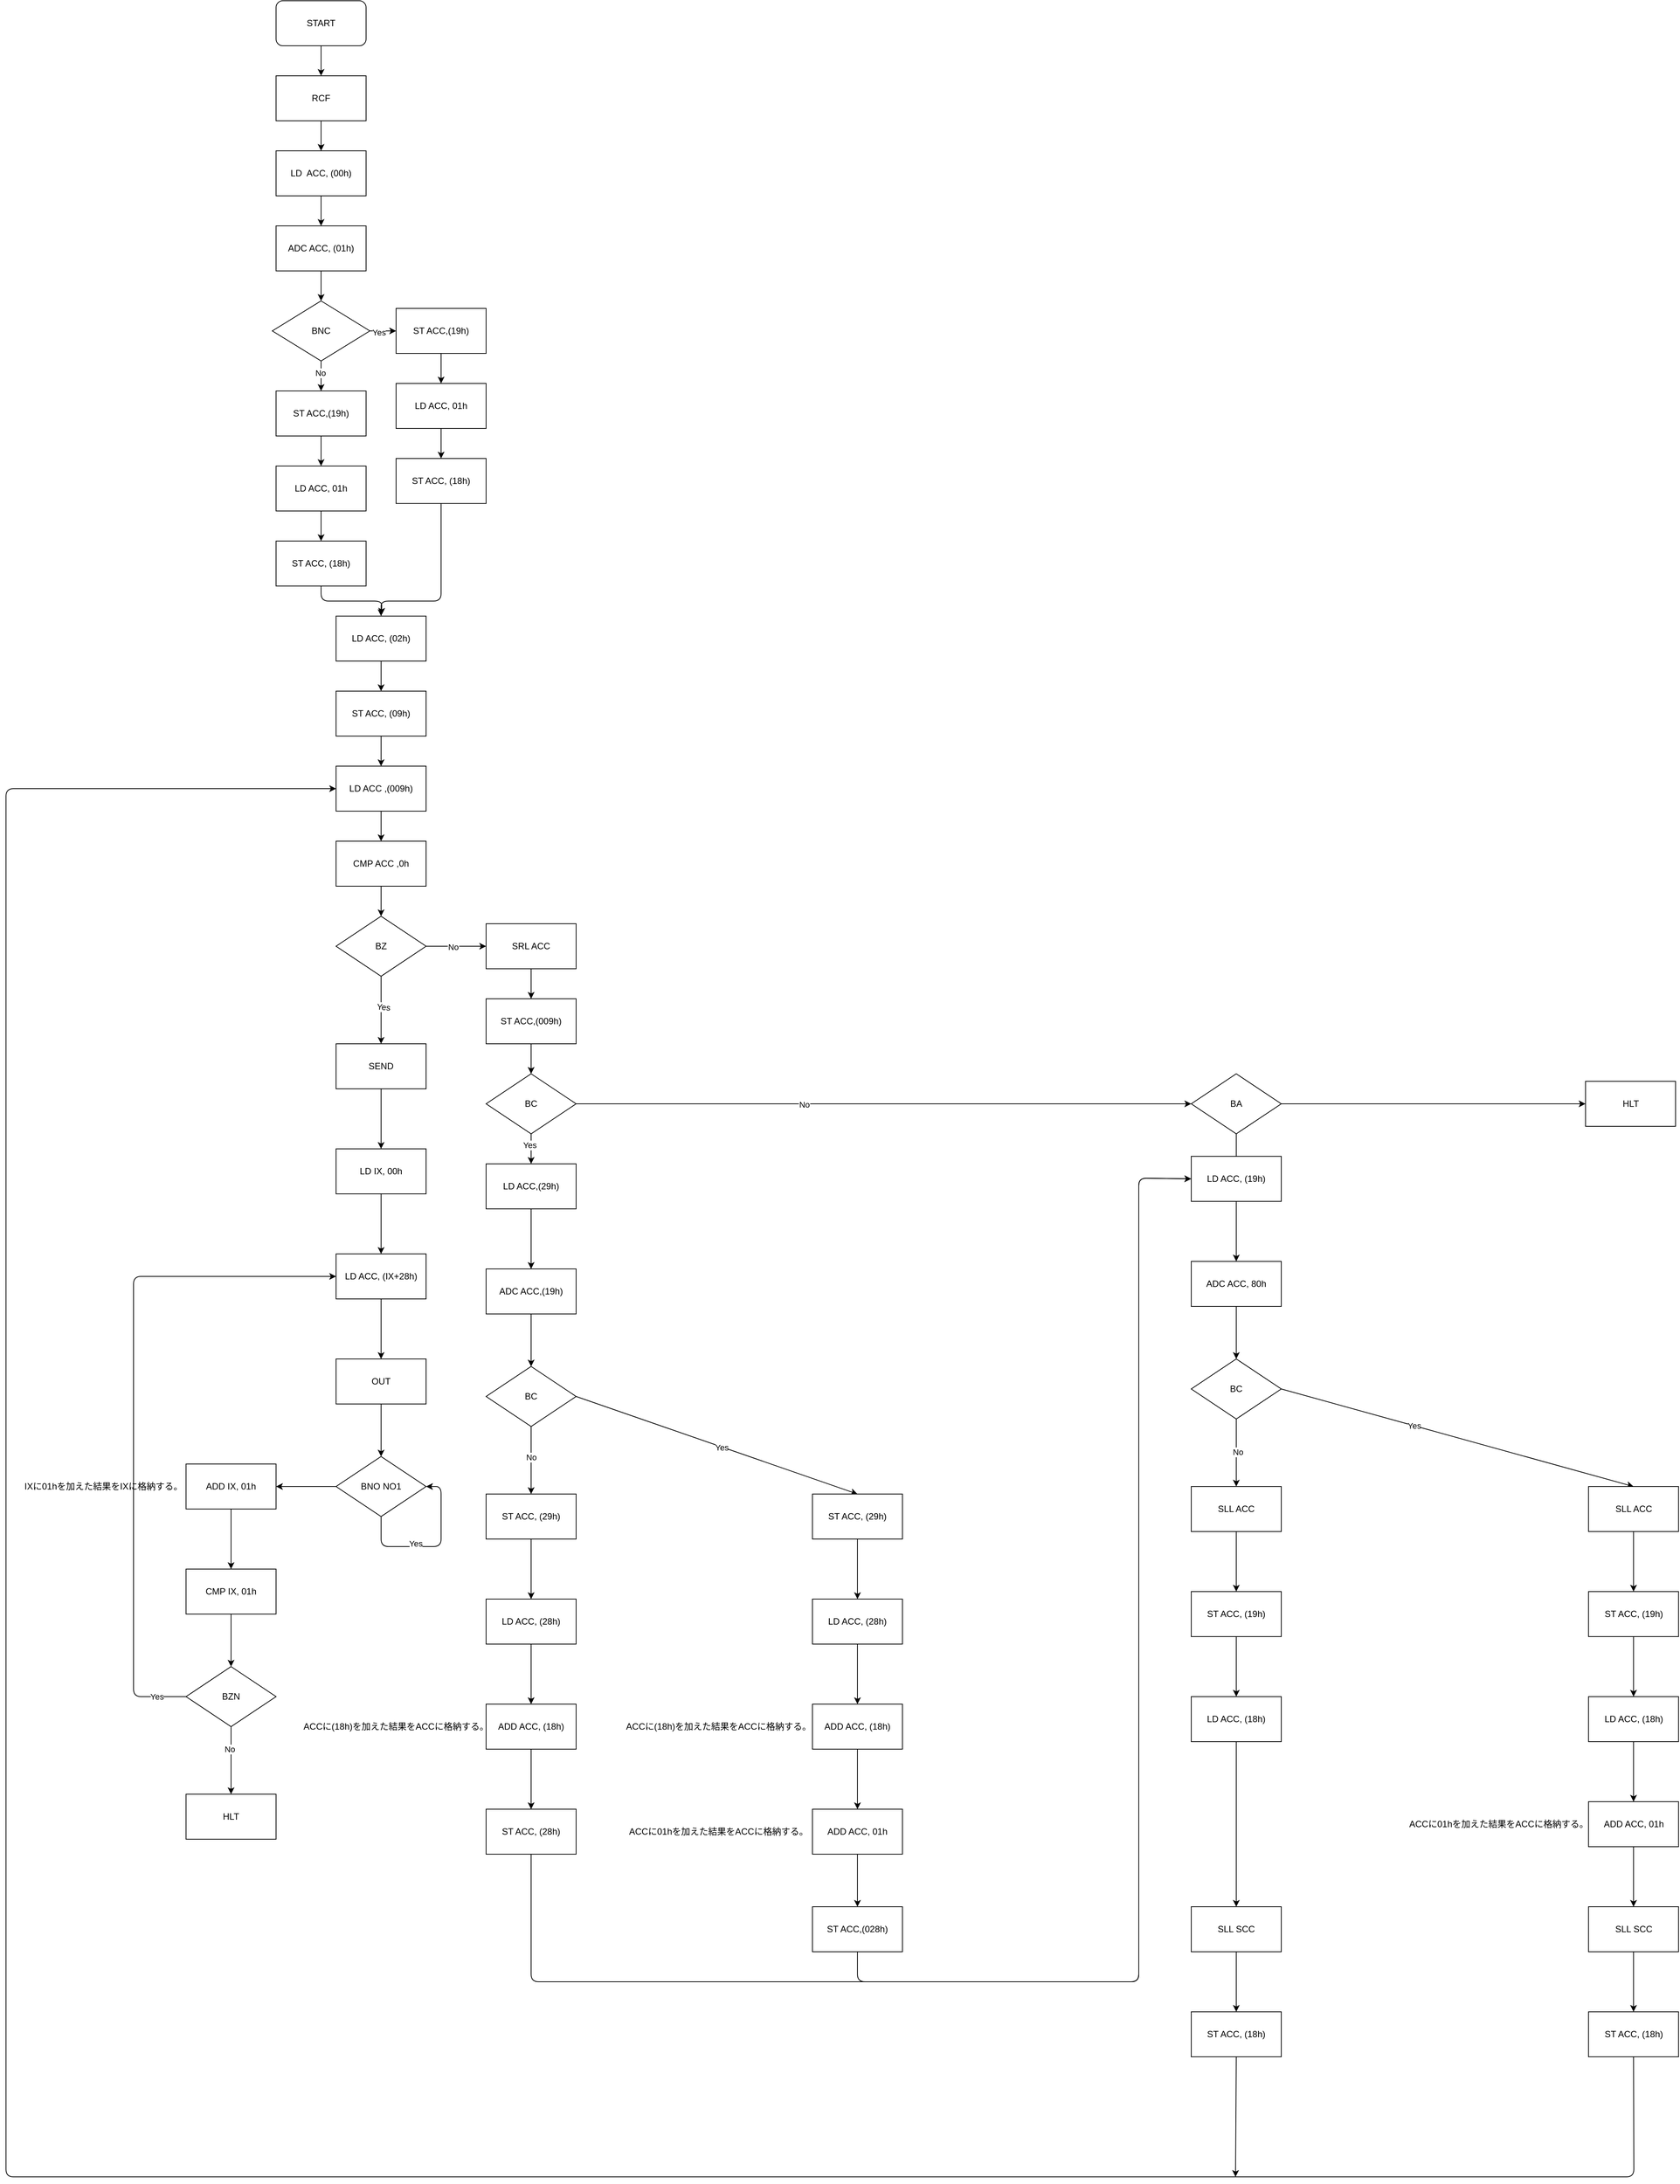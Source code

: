 <mxfile>
    <diagram id="BRDV5h4eRpOFiIWGtyze" name="Page-1">
        <mxGraphModel dx="2190" dy="1171" grid="1" gridSize="10" guides="1" tooltips="1" connect="1" arrows="1" fold="1" page="1" pageScale="1" pageWidth="850" pageHeight="1100" math="0" shadow="0">
            <root>
                <mxCell id="0"/>
                <mxCell id="1" parent="0"/>
                <mxCell id="2" value="" style="edgeStyle=none;html=1;" parent="1" source="3" target="5" edge="1">
                    <mxGeometry relative="1" as="geometry"/>
                </mxCell>
                <mxCell id="3" value="START" style="rounded=1;whiteSpace=wrap;html=1;" parent="1" vertex="1">
                    <mxGeometry x="340" y="100" width="120" height="60" as="geometry"/>
                </mxCell>
                <mxCell id="4" value="" style="edgeStyle=none;html=1;" parent="1" source="5" target="7" edge="1">
                    <mxGeometry relative="1" as="geometry"/>
                </mxCell>
                <mxCell id="5" value="&lt;div&gt;RCF&lt;/div&gt;" style="rounded=0;whiteSpace=wrap;html=1;" parent="1" vertex="1">
                    <mxGeometry x="340" y="200" width="120" height="60" as="geometry"/>
                </mxCell>
                <mxCell id="6" value="" style="edgeStyle=none;html=1;" parent="1" source="7" target="9" edge="1">
                    <mxGeometry relative="1" as="geometry"/>
                </mxCell>
                <mxCell id="7" value="LD&amp;nbsp; ACC, (00h)" style="rounded=0;whiteSpace=wrap;html=1;" parent="1" vertex="1">
                    <mxGeometry x="340" y="300" width="120" height="60" as="geometry"/>
                </mxCell>
                <mxCell id="8" value="" style="edgeStyle=none;html=1;" parent="1" source="9" target="14" edge="1">
                    <mxGeometry relative="1" as="geometry"/>
                </mxCell>
                <mxCell id="9" value="ADC ACC, (01h)" style="rounded=0;whiteSpace=wrap;html=1;" parent="1" vertex="1">
                    <mxGeometry x="340" y="400" width="120" height="60" as="geometry"/>
                </mxCell>
                <mxCell id="10" value="" style="edgeStyle=none;html=1;" parent="1" source="14" target="16" edge="1">
                    <mxGeometry relative="1" as="geometry"/>
                </mxCell>
                <mxCell id="11" value="No" style="edgeLabel;html=1;align=center;verticalAlign=middle;resizable=0;points=[];" parent="10" vertex="1" connectable="0">
                    <mxGeometry x="-0.207" y="-1" relative="1" as="geometry">
                        <mxPoint as="offset"/>
                    </mxGeometry>
                </mxCell>
                <mxCell id="12" value="" style="edgeStyle=none;html=1;" parent="1" source="14" target="18" edge="1">
                    <mxGeometry relative="1" as="geometry"/>
                </mxCell>
                <mxCell id="13" value="Yes" style="edgeLabel;html=1;align=center;verticalAlign=middle;resizable=0;points=[];" parent="12" vertex="1" connectable="0">
                    <mxGeometry x="-0.306" y="-2" relative="1" as="geometry">
                        <mxPoint as="offset"/>
                    </mxGeometry>
                </mxCell>
                <mxCell id="14" value="BNC" style="rhombus;whiteSpace=wrap;html=1;" parent="1" vertex="1">
                    <mxGeometry x="335" y="500" width="130" height="80" as="geometry"/>
                </mxCell>
                <mxCell id="15" value="" style="edgeStyle=none;html=1;" parent="1" source="16" target="20" edge="1">
                    <mxGeometry relative="1" as="geometry"/>
                </mxCell>
                <mxCell id="16" value="ST ACC,(19h)" style="rounded=0;whiteSpace=wrap;html=1;" parent="1" vertex="1">
                    <mxGeometry x="340" y="620" width="120" height="60" as="geometry"/>
                </mxCell>
                <mxCell id="17" value="" style="edgeStyle=none;html=1;" parent="1" source="18" target="24" edge="1">
                    <mxGeometry relative="1" as="geometry"/>
                </mxCell>
                <mxCell id="18" value="ST ACC,(19h)" style="rounded=0;whiteSpace=wrap;html=1;" parent="1" vertex="1">
                    <mxGeometry x="500" y="510" width="120" height="60" as="geometry"/>
                </mxCell>
                <mxCell id="19" value="" style="edgeStyle=none;html=1;" parent="1" source="20" target="22" edge="1">
                    <mxGeometry relative="1" as="geometry"/>
                </mxCell>
                <mxCell id="20" value="LD ACC, 01h" style="whiteSpace=wrap;html=1;rounded=0;" parent="1" vertex="1">
                    <mxGeometry x="340" y="720" width="120" height="60" as="geometry"/>
                </mxCell>
                <mxCell id="21" value="" style="edgeStyle=none;html=1;exitX=0.5;exitY=1;exitDx=0;exitDy=0;entryX=0.505;entryY=-0.031;entryDx=0;entryDy=0;entryPerimeter=0;" parent="1" source="22" target="28" edge="1">
                    <mxGeometry relative="1" as="geometry">
                        <mxPoint x="490" y="920" as="targetPoint"/>
                        <Array as="points">
                            <mxPoint x="400" y="900"/>
                            <mxPoint x="481" y="900"/>
                        </Array>
                    </mxGeometry>
                </mxCell>
                <mxCell id="22" value="ST ACC, (18h)" style="whiteSpace=wrap;html=1;rounded=0;" parent="1" vertex="1">
                    <mxGeometry x="340" y="820" width="120" height="60" as="geometry"/>
                </mxCell>
                <mxCell id="23" value="" style="edgeStyle=none;html=1;" parent="1" source="24" target="26" edge="1">
                    <mxGeometry relative="1" as="geometry"/>
                </mxCell>
                <mxCell id="24" value="LD ACC, 01h" style="whiteSpace=wrap;html=1;rounded=0;" parent="1" vertex="1">
                    <mxGeometry x="500" y="610" width="120" height="60" as="geometry"/>
                </mxCell>
                <mxCell id="25" style="edgeStyle=none;html=1;entryX=0.5;entryY=0;entryDx=0;entryDy=0;" parent="1" source="26" target="28" edge="1">
                    <mxGeometry relative="1" as="geometry">
                        <Array as="points">
                            <mxPoint x="560" y="900"/>
                            <mxPoint x="480" y="900"/>
                        </Array>
                    </mxGeometry>
                </mxCell>
                <mxCell id="26" value="ST ACC, (18h)" style="whiteSpace=wrap;html=1;rounded=0;" parent="1" vertex="1">
                    <mxGeometry x="500" y="710" width="120" height="60" as="geometry"/>
                </mxCell>
                <mxCell id="27" value="" style="edgeStyle=none;html=1;" parent="1" source="28" target="30" edge="1">
                    <mxGeometry relative="1" as="geometry"/>
                </mxCell>
                <mxCell id="28" value="LD ACC, (02h)" style="whiteSpace=wrap;html=1;rounded=0;" parent="1" vertex="1">
                    <mxGeometry x="420" y="920" width="120" height="60" as="geometry"/>
                </mxCell>
                <mxCell id="29" value="" style="edgeStyle=none;html=1;" parent="1" source="30" target="32" edge="1">
                    <mxGeometry relative="1" as="geometry"/>
                </mxCell>
                <mxCell id="30" value="ST ACC, (09h)" style="whiteSpace=wrap;html=1;rounded=0;" parent="1" vertex="1">
                    <mxGeometry x="420" y="1020" width="120" height="60" as="geometry"/>
                </mxCell>
                <mxCell id="31" value="" style="edgeStyle=none;html=1;" parent="1" source="32" target="34" edge="1">
                    <mxGeometry relative="1" as="geometry"/>
                </mxCell>
                <mxCell id="32" value="LD ACC ,(009h)" style="whiteSpace=wrap;html=1;rounded=0;" parent="1" vertex="1">
                    <mxGeometry x="420" y="1120" width="120" height="60" as="geometry"/>
                </mxCell>
                <mxCell id="33" value="" style="edgeStyle=none;html=1;" parent="1" source="34" target="39" edge="1">
                    <mxGeometry relative="1" as="geometry"/>
                </mxCell>
                <mxCell id="34" value="CMP ACC ,0h" style="whiteSpace=wrap;html=1;rounded=0;" parent="1" vertex="1">
                    <mxGeometry x="420" y="1220" width="120" height="60" as="geometry"/>
                </mxCell>
                <mxCell id="35" value="" style="edgeStyle=none;html=1;" parent="1" source="39" target="40" edge="1">
                    <mxGeometry relative="1" as="geometry"/>
                </mxCell>
                <mxCell id="36" value="Yes" style="edgeLabel;html=1;align=center;verticalAlign=middle;resizable=0;points=[];rotation=5;" parent="35" vertex="1" connectable="0">
                    <mxGeometry x="-0.086" y="3" relative="1" as="geometry">
                        <mxPoint as="offset"/>
                    </mxGeometry>
                </mxCell>
                <mxCell id="37" value="" style="edgeStyle=none;html=1;" parent="1" source="39" target="42" edge="1">
                    <mxGeometry relative="1" as="geometry"/>
                </mxCell>
                <mxCell id="38" value="No" style="edgeLabel;html=1;align=center;verticalAlign=middle;resizable=0;points=[];" parent="37" vertex="1" connectable="0">
                    <mxGeometry x="-0.107" y="-1" relative="1" as="geometry">
                        <mxPoint as="offset"/>
                    </mxGeometry>
                </mxCell>
                <mxCell id="39" value="BZ" style="rhombus;whiteSpace=wrap;html=1;rounded=0;" parent="1" vertex="1">
                    <mxGeometry x="420" y="1320" width="120" height="80" as="geometry"/>
                </mxCell>
                <mxCell id="127" value="" style="edgeStyle=none;html=1;" edge="1" parent="1" source="40" target="126">
                    <mxGeometry relative="1" as="geometry"/>
                </mxCell>
                <mxCell id="40" value="SEND" style="whiteSpace=wrap;html=1;rounded=0;" parent="1" vertex="1">
                    <mxGeometry x="420" y="1490" width="120" height="60" as="geometry"/>
                </mxCell>
                <mxCell id="41" value="" style="edgeStyle=none;html=1;" parent="1" source="42" target="44" edge="1">
                    <mxGeometry relative="1" as="geometry"/>
                </mxCell>
                <mxCell id="42" value="SRL ACC" style="whiteSpace=wrap;html=1;rounded=0;" parent="1" vertex="1">
                    <mxGeometry x="620" y="1330" width="120" height="60" as="geometry"/>
                </mxCell>
                <mxCell id="43" value="" style="edgeStyle=none;html=1;" parent="1" source="44" edge="1">
                    <mxGeometry relative="1" as="geometry">
                        <mxPoint x="680" y="1530" as="targetPoint"/>
                    </mxGeometry>
                </mxCell>
                <mxCell id="44" value="ST ACC,(009h)" style="whiteSpace=wrap;html=1;rounded=0;" parent="1" vertex="1">
                    <mxGeometry x="620" y="1430" width="120" height="60" as="geometry"/>
                </mxCell>
                <mxCell id="45" value="" style="edgeStyle=none;html=1;" parent="1" source="49" edge="1">
                    <mxGeometry relative="1" as="geometry">
                        <mxPoint x="680" y="1650" as="targetPoint"/>
                    </mxGeometry>
                </mxCell>
                <mxCell id="46" value="Yes" style="edgeLabel;html=1;align=center;verticalAlign=middle;resizable=0;points=[];" parent="45" vertex="1" connectable="0">
                    <mxGeometry x="-0.281" y="-2" relative="1" as="geometry">
                        <mxPoint as="offset"/>
                    </mxGeometry>
                </mxCell>
                <mxCell id="47" value="" style="edgeStyle=none;html=1;" parent="1" source="49" target="53" edge="1">
                    <mxGeometry relative="1" as="geometry"/>
                </mxCell>
                <mxCell id="48" value="No" style="edgeLabel;html=1;align=center;verticalAlign=middle;resizable=0;points=[];" parent="47" vertex="1" connectable="0">
                    <mxGeometry x="-0.258" y="-1" relative="1" as="geometry">
                        <mxPoint as="offset"/>
                    </mxGeometry>
                </mxCell>
                <mxCell id="49" value="BC" style="rhombus;whiteSpace=wrap;html=1;rounded=0;" parent="1" vertex="1">
                    <mxGeometry x="620" y="1530" width="120" height="80" as="geometry"/>
                </mxCell>
                <mxCell id="51" value="" style="edgeStyle=none;html=1;" parent="1" source="53" edge="1">
                    <mxGeometry relative="1" as="geometry">
                        <mxPoint x="1620" y="1650" as="targetPoint"/>
                    </mxGeometry>
                </mxCell>
                <mxCell id="52" value="" style="edgeStyle=none;html=1;" parent="1" source="53" target="55" edge="1">
                    <mxGeometry relative="1" as="geometry"/>
                </mxCell>
                <mxCell id="53" value="BA" style="rhombus;whiteSpace=wrap;html=1;rounded=0;" parent="1" vertex="1">
                    <mxGeometry x="1560" y="1530" width="120" height="80" as="geometry"/>
                </mxCell>
                <mxCell id="55" value="HLT" style="whiteSpace=wrap;html=1;rounded=0;" parent="1" vertex="1">
                    <mxGeometry x="2085.57" y="1540" width="120" height="60" as="geometry"/>
                </mxCell>
                <mxCell id="56" value="" style="edgeStyle=none;html=1;" edge="1" parent="1" source="57" target="59">
                    <mxGeometry relative="1" as="geometry"/>
                </mxCell>
                <mxCell id="57" value="LD ACC, (19h)" style="whiteSpace=wrap;html=1;rounded=0;" vertex="1" parent="1">
                    <mxGeometry x="1560" y="1640" width="120" height="60" as="geometry"/>
                </mxCell>
                <mxCell id="58" value="" style="edgeStyle=none;html=1;" edge="1" parent="1" source="59" target="64">
                    <mxGeometry relative="1" as="geometry"/>
                </mxCell>
                <mxCell id="59" value="ADC ACC, 80h" style="whiteSpace=wrap;html=1;rounded=0;" vertex="1" parent="1">
                    <mxGeometry x="1560" y="1780" width="120" height="60" as="geometry"/>
                </mxCell>
                <mxCell id="60" value="" style="edgeStyle=none;html=1;" edge="1" parent="1" source="64" target="66">
                    <mxGeometry relative="1" as="geometry"/>
                </mxCell>
                <mxCell id="61" value="No" style="edgeLabel;html=1;align=center;verticalAlign=middle;resizable=0;points=[];" vertex="1" connectable="0" parent="60">
                    <mxGeometry x="-0.022" y="2" relative="1" as="geometry">
                        <mxPoint as="offset"/>
                    </mxGeometry>
                </mxCell>
                <mxCell id="62" style="edgeStyle=none;html=1;exitX=1;exitY=0.5;exitDx=0;exitDy=0;entryX=0.5;entryY=0;entryDx=0;entryDy=0;" edge="1" parent="1" source="64" target="76">
                    <mxGeometry relative="1" as="geometry"/>
                </mxCell>
                <mxCell id="63" value="Yes" style="edgeLabel;html=1;align=center;verticalAlign=middle;resizable=0;points=[];" vertex="1" connectable="0" parent="62">
                    <mxGeometry x="-0.248" relative="1" as="geometry">
                        <mxPoint as="offset"/>
                    </mxGeometry>
                </mxCell>
                <mxCell id="64" value="BC" style="rhombus;whiteSpace=wrap;html=1;rounded=0;" vertex="1" parent="1">
                    <mxGeometry x="1560" y="1910" width="120" height="80" as="geometry"/>
                </mxCell>
                <mxCell id="65" value="" style="edgeStyle=none;html=1;" edge="1" parent="1" source="66" target="68">
                    <mxGeometry relative="1" as="geometry"/>
                </mxCell>
                <mxCell id="66" value="SLL ACC" style="whiteSpace=wrap;html=1;rounded=0;" vertex="1" parent="1">
                    <mxGeometry x="1560" y="2080" width="120" height="60" as="geometry"/>
                </mxCell>
                <mxCell id="67" value="" style="edgeStyle=none;html=1;" edge="1" parent="1" source="68" target="70">
                    <mxGeometry relative="1" as="geometry"/>
                </mxCell>
                <mxCell id="68" value="ST ACC, (19h)" style="whiteSpace=wrap;html=1;rounded=0;" vertex="1" parent="1">
                    <mxGeometry x="1560" y="2220" width="120" height="60" as="geometry"/>
                </mxCell>
                <mxCell id="69" value="" style="edgeStyle=none;html=1;" edge="1" parent="1" source="70" target="72">
                    <mxGeometry relative="1" as="geometry"/>
                </mxCell>
                <mxCell id="70" value="LD ACC, (18h)" style="whiteSpace=wrap;html=1;rounded=0;" vertex="1" parent="1">
                    <mxGeometry x="1560" y="2360" width="120" height="60" as="geometry"/>
                </mxCell>
                <mxCell id="71" value="" style="edgeStyle=none;html=1;" edge="1" parent="1" source="72" target="74">
                    <mxGeometry relative="1" as="geometry"/>
                </mxCell>
                <mxCell id="72" value="SLL SCC" style="whiteSpace=wrap;html=1;rounded=0;" vertex="1" parent="1">
                    <mxGeometry x="1560" y="2640" width="120" height="60" as="geometry"/>
                </mxCell>
                <mxCell id="74" value="ST ACC, (18h)" style="whiteSpace=wrap;html=1;rounded=0;" vertex="1" parent="1">
                    <mxGeometry x="1560" y="2780" width="120" height="60" as="geometry"/>
                </mxCell>
                <mxCell id="75" value="" style="edgeStyle=none;html=1;" edge="1" parent="1" source="76" target="78">
                    <mxGeometry relative="1" as="geometry"/>
                </mxCell>
                <mxCell id="76" value="SLL ACC" style="whiteSpace=wrap;html=1;rounded=0;" vertex="1" parent="1">
                    <mxGeometry x="2089.57" y="2080" width="120" height="60" as="geometry"/>
                </mxCell>
                <mxCell id="77" value="" style="edgeStyle=none;html=1;" edge="1" parent="1" source="78" target="80">
                    <mxGeometry relative="1" as="geometry"/>
                </mxCell>
                <mxCell id="78" value="ST ACC, (19h)" style="whiteSpace=wrap;html=1;rounded=0;" vertex="1" parent="1">
                    <mxGeometry x="2089.57" y="2220" width="120" height="60" as="geometry"/>
                </mxCell>
                <mxCell id="79" value="" style="edgeStyle=none;html=1;" edge="1" parent="1" source="80" target="86">
                    <mxGeometry relative="1" as="geometry"/>
                </mxCell>
                <mxCell id="80" value="LD ACC, (18h)" style="whiteSpace=wrap;html=1;rounded=0;" vertex="1" parent="1">
                    <mxGeometry x="2089.57" y="2360" width="120" height="60" as="geometry"/>
                </mxCell>
                <mxCell id="81" value="" style="edgeStyle=none;html=1;" edge="1" parent="1" source="82" target="84">
                    <mxGeometry relative="1" as="geometry"/>
                </mxCell>
                <mxCell id="82" value="SLL SCC" style="whiteSpace=wrap;html=1;rounded=0;" vertex="1" parent="1">
                    <mxGeometry x="2089.57" y="2640" width="120" height="60" as="geometry"/>
                </mxCell>
                <mxCell id="84" value="ST ACC, (18h)" style="whiteSpace=wrap;html=1;rounded=0;" vertex="1" parent="1">
                    <mxGeometry x="2089.57" y="2780" width="120" height="60" as="geometry"/>
                </mxCell>
                <mxCell id="85" style="edgeStyle=none;html=1;entryX=0.5;entryY=0;entryDx=0;entryDy=0;" edge="1" parent="1" source="86" target="82">
                    <mxGeometry relative="1" as="geometry"/>
                </mxCell>
                <mxCell id="86" value="ADD ACC, 01h" style="whiteSpace=wrap;html=1;rounded=0;" vertex="1" parent="1">
                    <mxGeometry x="2089.57" y="2500" width="120" height="60" as="geometry"/>
                </mxCell>
                <mxCell id="94" value="" style="edgeStyle=none;html=1;" edge="1" parent="1" source="95" target="97">
                    <mxGeometry relative="1" as="geometry"/>
                </mxCell>
                <mxCell id="95" value="&lt;div&gt;LD ACC,(29h)&lt;/div&gt;" style="rounded=0;whiteSpace=wrap;html=1;" vertex="1" parent="1">
                    <mxGeometry x="620" y="1650" width="120" height="60" as="geometry"/>
                </mxCell>
                <mxCell id="96" value="" style="edgeStyle=none;html=1;" edge="1" parent="1" source="97" target="102">
                    <mxGeometry relative="1" as="geometry"/>
                </mxCell>
                <mxCell id="97" value="&lt;div&gt;ADC ACC,(19h)&lt;/div&gt;" style="rounded=0;whiteSpace=wrap;html=1;" vertex="1" parent="1">
                    <mxGeometry x="620" y="1790" width="120" height="60" as="geometry"/>
                </mxCell>
                <mxCell id="98" value="" style="edgeStyle=none;html=1;" edge="1" parent="1" source="102" target="104">
                    <mxGeometry relative="1" as="geometry"/>
                </mxCell>
                <mxCell id="99" value="No" style="edgeLabel;html=1;align=center;verticalAlign=middle;resizable=0;points=[];" vertex="1" connectable="0" parent="98">
                    <mxGeometry x="-0.089" relative="1" as="geometry">
                        <mxPoint as="offset"/>
                    </mxGeometry>
                </mxCell>
                <mxCell id="100" style="edgeStyle=none;html=1;exitX=1;exitY=0.5;exitDx=0;exitDy=0;entryX=0.5;entryY=0;entryDx=0;entryDy=0;" edge="1" parent="1" source="102" target="111">
                    <mxGeometry relative="1" as="geometry"/>
                </mxCell>
                <mxCell id="101" value="Yes" style="edgeLabel;html=1;align=center;verticalAlign=middle;resizable=0;points=[];" vertex="1" connectable="0" parent="100">
                    <mxGeometry x="0.033" y="-1" relative="1" as="geometry">
                        <mxPoint as="offset"/>
                    </mxGeometry>
                </mxCell>
                <mxCell id="102" value="BC" style="rhombus;whiteSpace=wrap;html=1;rounded=0;" vertex="1" parent="1">
                    <mxGeometry x="620" y="1920" width="120" height="80" as="geometry"/>
                </mxCell>
                <mxCell id="103" value="" style="edgeStyle=none;html=1;" edge="1" parent="1" source="104" target="106">
                    <mxGeometry relative="1" as="geometry"/>
                </mxCell>
                <mxCell id="104" value="ST ACC, (29h)" style="whiteSpace=wrap;html=1;rounded=0;" vertex="1" parent="1">
                    <mxGeometry x="620" y="2090" width="120" height="60" as="geometry"/>
                </mxCell>
                <mxCell id="105" value="" style="edgeStyle=none;html=1;" edge="1" parent="1" source="106" target="108">
                    <mxGeometry relative="1" as="geometry"/>
                </mxCell>
                <mxCell id="106" value="LD ACC, (28h)" style="whiteSpace=wrap;html=1;rounded=0;" vertex="1" parent="1">
                    <mxGeometry x="620" y="2230" width="120" height="60" as="geometry"/>
                </mxCell>
                <mxCell id="107" value="" style="edgeStyle=none;html=1;" edge="1" parent="1" source="108" target="109">
                    <mxGeometry relative="1" as="geometry"/>
                </mxCell>
                <mxCell id="108" value="ADD ACC, (18h)" style="whiteSpace=wrap;html=1;rounded=0;" vertex="1" parent="1">
                    <mxGeometry x="620" y="2370" width="120" height="60" as="geometry"/>
                </mxCell>
                <mxCell id="109" value="ST ACC, (28h)" style="whiteSpace=wrap;html=1;rounded=0;" vertex="1" parent="1">
                    <mxGeometry x="620" y="2510" width="120" height="60" as="geometry"/>
                </mxCell>
                <mxCell id="110" value="" style="edgeStyle=none;html=1;" edge="1" parent="1" source="111" target="113">
                    <mxGeometry relative="1" as="geometry"/>
                </mxCell>
                <mxCell id="111" value="ST ACC, (29h)" style="whiteSpace=wrap;html=1;rounded=0;" vertex="1" parent="1">
                    <mxGeometry x="1055.02" y="2090" width="120" height="60" as="geometry"/>
                </mxCell>
                <mxCell id="112" value="" style="edgeStyle=none;html=1;" edge="1" parent="1" source="113" target="115">
                    <mxGeometry relative="1" as="geometry"/>
                </mxCell>
                <mxCell id="113" value="LD ACC, (28h)" style="whiteSpace=wrap;html=1;rounded=0;" vertex="1" parent="1">
                    <mxGeometry x="1055.02" y="2230" width="120" height="60" as="geometry"/>
                </mxCell>
                <mxCell id="114" value="" style="edgeStyle=none;html=1;" edge="1" parent="1" source="115" target="118">
                    <mxGeometry relative="1" as="geometry"/>
                </mxCell>
                <mxCell id="115" value="ADD ACC, (18h)" style="whiteSpace=wrap;html=1;rounded=0;" vertex="1" parent="1">
                    <mxGeometry x="1055.02" y="2370" width="120" height="60" as="geometry"/>
                </mxCell>
                <mxCell id="116" value="ST ACC,(028h)" style="whiteSpace=wrap;html=1;rounded=0;" vertex="1" parent="1">
                    <mxGeometry x="1055.02" y="2640" width="120" height="60" as="geometry"/>
                </mxCell>
                <mxCell id="117" style="edgeStyle=none;html=1;exitX=0.5;exitY=1;exitDx=0;exitDy=0;" edge="1" parent="1" source="118" target="116">
                    <mxGeometry relative="1" as="geometry"/>
                </mxCell>
                <mxCell id="118" value="ADD ACC, 01h" style="whiteSpace=wrap;html=1;rounded=0;" vertex="1" parent="1">
                    <mxGeometry x="1055.02" y="2510" width="120" height="60" as="geometry"/>
                </mxCell>
                <mxCell id="119" value="" style="endArrow=classic;html=1;exitX=0.5;exitY=1;exitDx=0;exitDy=0;entryX=0;entryY=0.5;entryDx=0;entryDy=0;" edge="1" parent="1" source="116" target="57">
                    <mxGeometry width="50" height="50" relative="1" as="geometry">
                        <mxPoint x="1255.02" y="2470" as="sourcePoint"/>
                        <mxPoint x="1305.02" y="2420" as="targetPoint"/>
                        <Array as="points">
                            <mxPoint x="1115.02" y="2740"/>
                            <mxPoint x="1490" y="2740"/>
                            <mxPoint x="1490" y="1669"/>
                        </Array>
                    </mxGeometry>
                </mxCell>
                <mxCell id="125" value="" style="endArrow=classic;html=1;exitX=0.5;exitY=1;exitDx=0;exitDy=0;entryX=0;entryY=0.5;entryDx=0;entryDy=0;" edge="1" parent="1" source="109" target="57">
                    <mxGeometry width="50" height="50" relative="1" as="geometry">
                        <mxPoint x="1000" y="2430" as="sourcePoint"/>
                        <mxPoint x="1090" y="1670" as="targetPoint"/>
                        <Array as="points">
                            <mxPoint x="680" y="2740"/>
                            <mxPoint x="1490" y="2740"/>
                            <mxPoint x="1490" y="1669"/>
                        </Array>
                    </mxGeometry>
                </mxCell>
                <mxCell id="130" value="" style="edgeStyle=none;html=1;" edge="1" parent="1" source="126" target="129">
                    <mxGeometry relative="1" as="geometry"/>
                </mxCell>
                <mxCell id="126" value="LD IX, 00h" style="whiteSpace=wrap;html=1;rounded=0;" vertex="1" parent="1">
                    <mxGeometry x="420" y="1630" width="120" height="60" as="geometry"/>
                </mxCell>
                <mxCell id="132" value="" style="edgeStyle=none;html=1;" edge="1" parent="1" source="129" target="131">
                    <mxGeometry relative="1" as="geometry"/>
                </mxCell>
                <mxCell id="129" value="LD ACC, (IX+28h)" style="whiteSpace=wrap;html=1;rounded=0;" vertex="1" parent="1">
                    <mxGeometry x="420" y="1770" width="120" height="60" as="geometry"/>
                </mxCell>
                <mxCell id="134" value="" style="edgeStyle=none;html=1;" edge="1" parent="1" source="131" target="133">
                    <mxGeometry relative="1" as="geometry"/>
                </mxCell>
                <mxCell id="131" value="OUT" style="whiteSpace=wrap;html=1;rounded=0;" vertex="1" parent="1">
                    <mxGeometry x="420" y="1910" width="120" height="60" as="geometry"/>
                </mxCell>
                <mxCell id="143" value="" style="edgeStyle=none;html=1;" edge="1" parent="1" source="133" target="142">
                    <mxGeometry relative="1" as="geometry"/>
                </mxCell>
                <mxCell id="133" value="BNO NO1" style="rhombus;whiteSpace=wrap;html=1;rounded=0;" vertex="1" parent="1">
                    <mxGeometry x="420" y="2040" width="120" height="80" as="geometry"/>
                </mxCell>
                <mxCell id="137" value="" style="endArrow=classic;html=1;exitX=0.5;exitY=1;exitDx=0;exitDy=0;entryX=0;entryY=0.5;entryDx=0;entryDy=0;" edge="1" parent="1" source="84" target="32">
                    <mxGeometry width="50" height="50" relative="1" as="geometry">
                        <mxPoint x="1790" y="2910" as="sourcePoint"/>
                        <mxPoint x="1210" y="2070" as="targetPoint"/>
                        <Array as="points">
                            <mxPoint x="2150" y="3000"/>
                            <mxPoint x="-20" y="3000"/>
                            <mxPoint x="-20" y="1150"/>
                        </Array>
                    </mxGeometry>
                </mxCell>
                <mxCell id="139" value="" style="endArrow=classic;html=1;exitX=0.5;exitY=1;exitDx=0;exitDy=0;" edge="1" parent="1" source="74">
                    <mxGeometry width="50" height="50" relative="1" as="geometry">
                        <mxPoint x="1490" y="2890" as="sourcePoint"/>
                        <mxPoint x="1619" y="3000" as="targetPoint"/>
                    </mxGeometry>
                </mxCell>
                <mxCell id="140" value="" style="endArrow=classic;html=1;entryX=1;entryY=0.5;entryDx=0;entryDy=0;exitX=0.5;exitY=1;exitDx=0;exitDy=0;" edge="1" parent="1" source="133" target="133">
                    <mxGeometry width="50" height="50" relative="1" as="geometry">
                        <mxPoint x="490" y="2250" as="sourcePoint"/>
                        <mxPoint x="465" y="2230" as="targetPoint"/>
                        <Array as="points">
                            <mxPoint x="480" y="2160"/>
                            <mxPoint x="560" y="2160"/>
                            <mxPoint x="560" y="2080"/>
                        </Array>
                    </mxGeometry>
                </mxCell>
                <mxCell id="141" value="Yes" style="edgeLabel;html=1;align=center;verticalAlign=middle;resizable=0;points=[];" vertex="1" connectable="0" parent="140">
                    <mxGeometry x="-0.219" y="4" relative="1" as="geometry">
                        <mxPoint as="offset"/>
                    </mxGeometry>
                </mxCell>
                <mxCell id="145" value="" style="edgeStyle=none;html=1;" edge="1" parent="1" source="142" target="144">
                    <mxGeometry relative="1" as="geometry"/>
                </mxCell>
                <mxCell id="142" value="ADD IX, 01h" style="whiteSpace=wrap;html=1;rounded=0;" vertex="1" parent="1">
                    <mxGeometry x="220" y="2050" width="120" height="60" as="geometry"/>
                </mxCell>
                <mxCell id="151" value="" style="edgeStyle=none;html=1;" edge="1" parent="1" source="144" target="150">
                    <mxGeometry relative="1" as="geometry"/>
                </mxCell>
                <mxCell id="144" value="CMP IX, 01h" style="whiteSpace=wrap;html=1;rounded=0;" vertex="1" parent="1">
                    <mxGeometry x="220" y="2190" width="120" height="60" as="geometry"/>
                </mxCell>
                <mxCell id="155" value="" style="edgeStyle=none;html=1;" edge="1" parent="1" source="150" target="154">
                    <mxGeometry relative="1" as="geometry"/>
                </mxCell>
                <mxCell id="156" value="No" style="edgeLabel;html=1;align=center;verticalAlign=middle;resizable=0;points=[];" vertex="1" connectable="0" parent="155">
                    <mxGeometry x="-0.346" y="-2" relative="1" as="geometry">
                        <mxPoint as="offset"/>
                    </mxGeometry>
                </mxCell>
                <mxCell id="150" value="BZN" style="rhombus;whiteSpace=wrap;html=1;rounded=0;" vertex="1" parent="1">
                    <mxGeometry x="220" y="2320" width="120" height="80" as="geometry"/>
                </mxCell>
                <mxCell id="152" value="" style="endArrow=classic;html=1;entryX=0;entryY=0.5;entryDx=0;entryDy=0;exitX=0;exitY=0.5;exitDx=0;exitDy=0;" edge="1" parent="1" source="150" target="129">
                    <mxGeometry width="50" height="50" relative="1" as="geometry">
                        <mxPoint x="530" y="2110" as="sourcePoint"/>
                        <mxPoint x="580" y="2060" as="targetPoint"/>
                        <Array as="points">
                            <mxPoint x="150" y="2360"/>
                            <mxPoint x="150" y="1800"/>
                        </Array>
                    </mxGeometry>
                </mxCell>
                <mxCell id="153" value="Yes" style="edgeLabel;html=1;align=center;verticalAlign=middle;resizable=0;points=[];" vertex="1" connectable="0" parent="152">
                    <mxGeometry x="-0.912" relative="1" as="geometry">
                        <mxPoint as="offset"/>
                    </mxGeometry>
                </mxCell>
                <mxCell id="154" value="HLT" style="whiteSpace=wrap;html=1;rounded=0;" vertex="1" parent="1">
                    <mxGeometry x="220" y="2490" width="120" height="60" as="geometry"/>
                </mxCell>
                <mxCell id="157" value="IXに01hを加えた結果をIXに格納する。" style="text;html=1;strokeColor=none;fillColor=none;align=center;verticalAlign=middle;whiteSpace=wrap;rounded=0;" vertex="1" parent="1">
                    <mxGeometry x="-20" y="2065" width="260" height="30" as="geometry"/>
                </mxCell>
                <mxCell id="158" value="ACCに(18h)を加えた結果をACCに格納する。" style="text;html=1;strokeColor=none;fillColor=none;align=center;verticalAlign=middle;whiteSpace=wrap;rounded=0;" vertex="1" parent="1">
                    <mxGeometry x="370" y="2385" width="260" height="30" as="geometry"/>
                </mxCell>
                <mxCell id="159" value="ACCに(18h)を加えた結果をACCに格納する。" style="text;html=1;strokeColor=none;fillColor=none;align=center;verticalAlign=middle;whiteSpace=wrap;rounded=0;" vertex="1" parent="1">
                    <mxGeometry x="800" y="2385" width="260" height="30" as="geometry"/>
                </mxCell>
                <mxCell id="160" value="ACCに01hを加えた結果をACCに格納する。" style="text;html=1;strokeColor=none;fillColor=none;align=center;verticalAlign=middle;whiteSpace=wrap;rounded=0;" vertex="1" parent="1">
                    <mxGeometry x="800" y="2525" width="260" height="30" as="geometry"/>
                </mxCell>
                <mxCell id="161" value="ACCに01hを加えた結果をACCに格納する。" style="text;html=1;strokeColor=none;fillColor=none;align=center;verticalAlign=middle;whiteSpace=wrap;rounded=0;" vertex="1" parent="1">
                    <mxGeometry x="1840" y="2515" width="260" height="30" as="geometry"/>
                </mxCell>
            </root>
        </mxGraphModel>
    </diagram>
</mxfile>